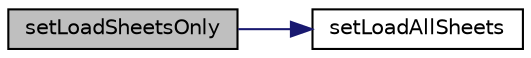 digraph "setLoadSheetsOnly"
{
  edge [fontname="Helvetica",fontsize="10",labelfontname="Helvetica",labelfontsize="10"];
  node [fontname="Helvetica",fontsize="10",shape=record];
  rankdir="LR";
  Node73 [label="setLoadSheetsOnly",height=0.2,width=0.4,color="black", fillcolor="grey75", style="filled", fontcolor="black"];
  Node73 -> Node74 [color="midnightblue",fontsize="10",style="solid",fontname="Helvetica"];
  Node74 [label="setLoadAllSheets",height=0.2,width=0.4,color="black", fillcolor="white", style="filled",URL="$class_p_h_p_excel___reader___abstract.html#aa3d41d9cb6134f208486e8aa966e60cb"];
}
